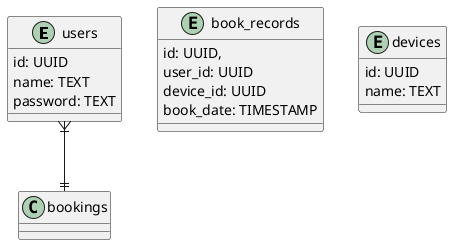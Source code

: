 @startuml

entity users {
    id: UUID
    name: TEXT
    password: TEXT
}
entity book_records {
    id: UUID,
    user_id: UUID
    device_id: UUID
    book_date: TIMESTAMP
}
entity devices {
    id: UUID
    name: TEXT
}

users }|--|| bookings

@enduml
